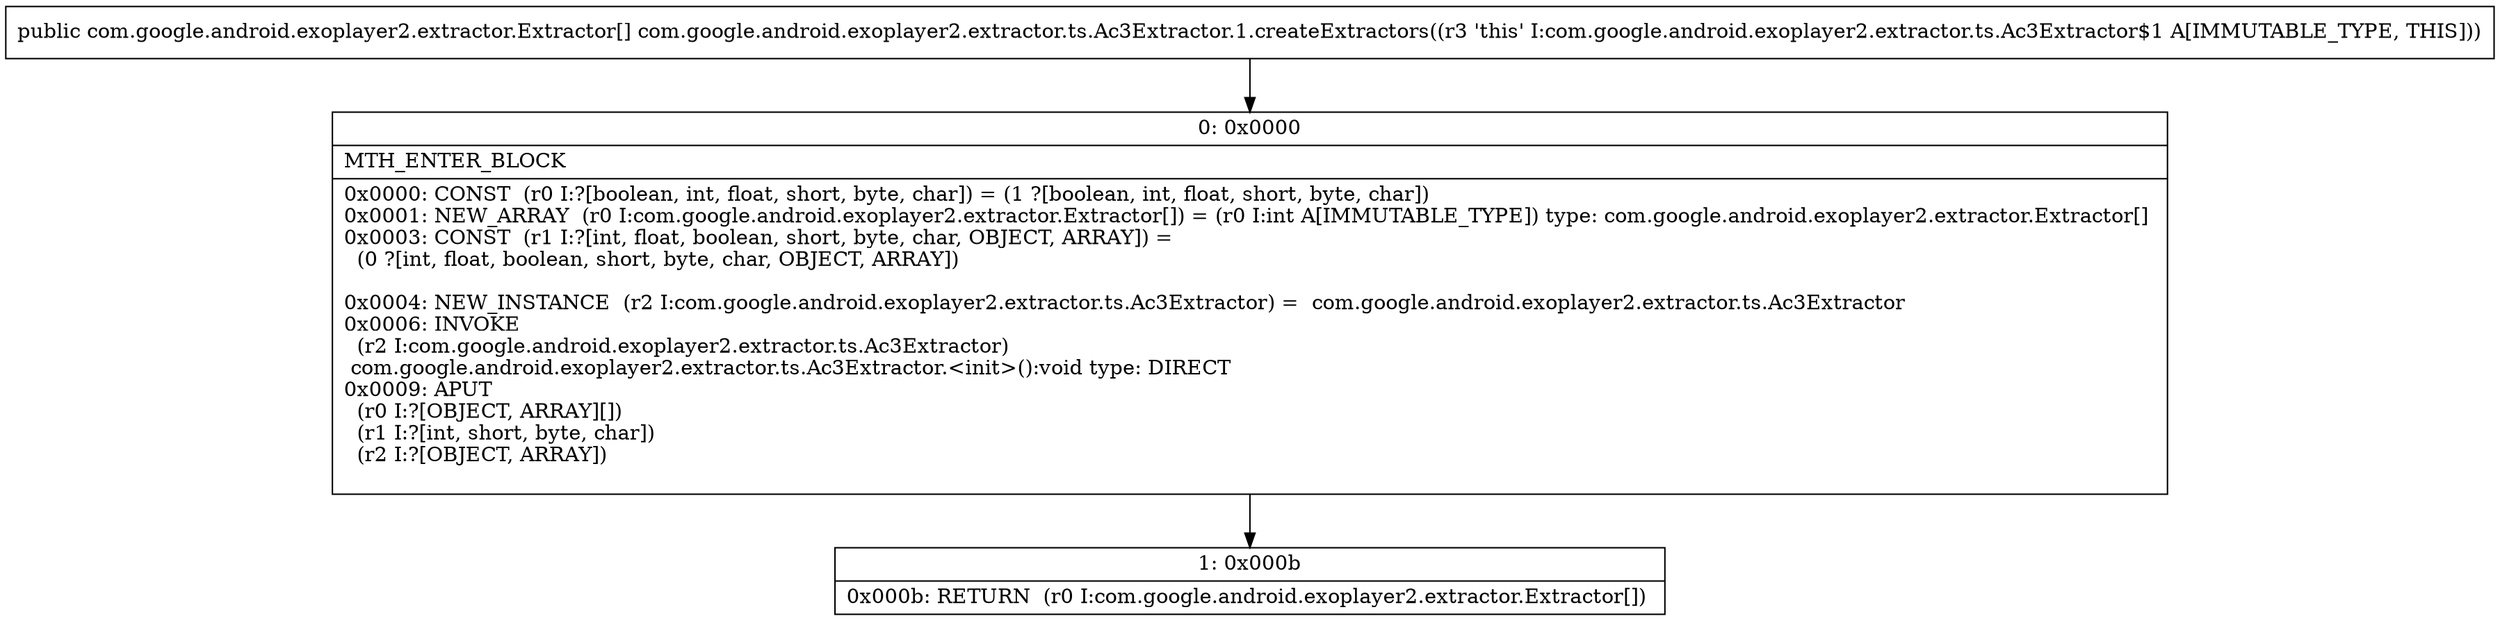 digraph "CFG forcom.google.android.exoplayer2.extractor.ts.Ac3Extractor.1.createExtractors()[Lcom\/google\/android\/exoplayer2\/extractor\/Extractor;" {
Node_0 [shape=record,label="{0\:\ 0x0000|MTH_ENTER_BLOCK\l|0x0000: CONST  (r0 I:?[boolean, int, float, short, byte, char]) = (1 ?[boolean, int, float, short, byte, char]) \l0x0001: NEW_ARRAY  (r0 I:com.google.android.exoplayer2.extractor.Extractor[]) = (r0 I:int A[IMMUTABLE_TYPE]) type: com.google.android.exoplayer2.extractor.Extractor[] \l0x0003: CONST  (r1 I:?[int, float, boolean, short, byte, char, OBJECT, ARRAY]) = \l  (0 ?[int, float, boolean, short, byte, char, OBJECT, ARRAY])\l \l0x0004: NEW_INSTANCE  (r2 I:com.google.android.exoplayer2.extractor.ts.Ac3Extractor) =  com.google.android.exoplayer2.extractor.ts.Ac3Extractor \l0x0006: INVOKE  \l  (r2 I:com.google.android.exoplayer2.extractor.ts.Ac3Extractor)\l com.google.android.exoplayer2.extractor.ts.Ac3Extractor.\<init\>():void type: DIRECT \l0x0009: APUT  \l  (r0 I:?[OBJECT, ARRAY][])\l  (r1 I:?[int, short, byte, char])\l  (r2 I:?[OBJECT, ARRAY])\l \l}"];
Node_1 [shape=record,label="{1\:\ 0x000b|0x000b: RETURN  (r0 I:com.google.android.exoplayer2.extractor.Extractor[]) \l}"];
MethodNode[shape=record,label="{public com.google.android.exoplayer2.extractor.Extractor[] com.google.android.exoplayer2.extractor.ts.Ac3Extractor.1.createExtractors((r3 'this' I:com.google.android.exoplayer2.extractor.ts.Ac3Extractor$1 A[IMMUTABLE_TYPE, THIS])) }"];
MethodNode -> Node_0;
Node_0 -> Node_1;
}

